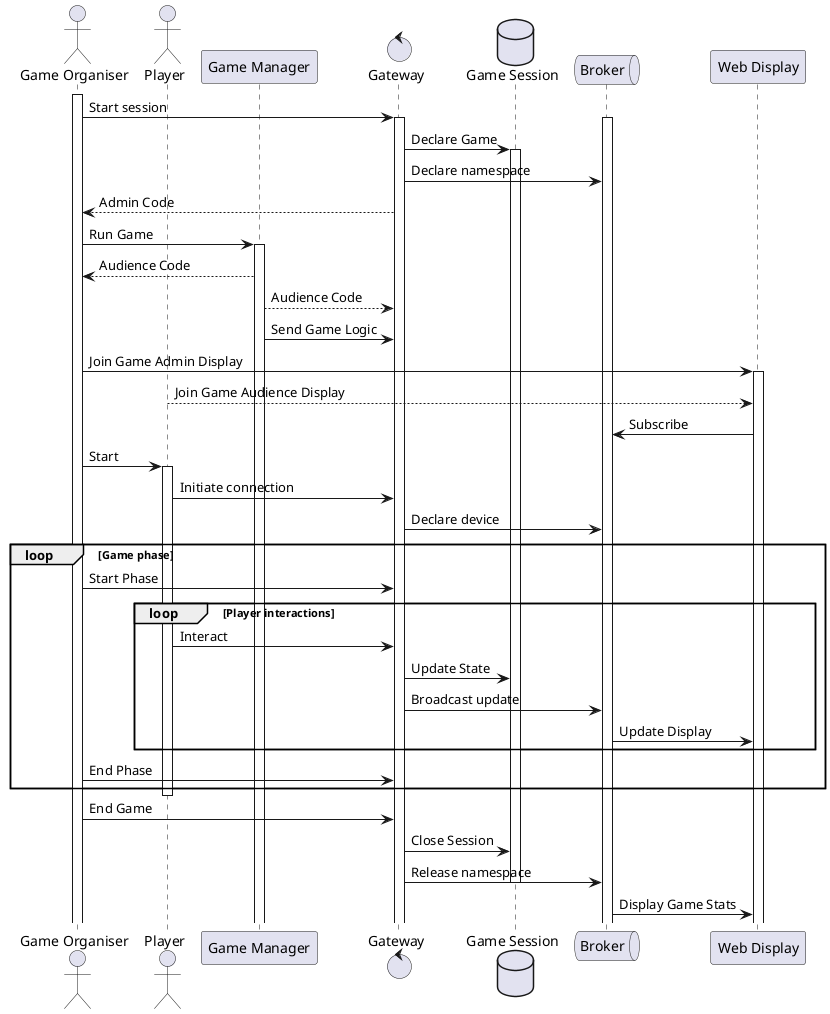 @startuml


actor "Game Organiser" as Organiser
actor Player

participant "Game Manager" as Manager
control Gateway
database "Game Session" as Game
queue Broker
participant "Web Display" as Web

activate Organiser


Organiser -> Gateway : Start session
activate Gateway

activate Broker

Gateway -> Game : Declare Game
activate Game
Gateway -> Broker : Declare namespace

Gateway --> Organiser : Admin Code

Organiser -> Manager : Run Game
activate Manager
Manager --> Organiser : Audience Code
Manager --> Gateway : Audience Code

Manager -> Gateway : Send Game Logic

Organiser -> Web : Join Game Admin Display
activate Web
Player --> Web : Join Game Audience Display

Web -> Broker : Subscribe
Organiser -> Player : Start
activate Player
Player -> Gateway : Initiate connection
Gateway -> Broker : Declare device

loop Game phase
    Organiser -> Gateway : Start Phase
    loop Player interactions
        Player -> Gateway : Interact
        Gateway -> Game : Update State
        Gateway -> Broker : Broadcast update
        Broker -> Web : Update Display
    end
    Organiser -> Gateway : End Phase
end
deactivate Player
Organiser -> Gateway : End Game
Gateway -> Game : Close Session
Gateway -> Broker : Release namespace
deactivate Game
Broker -> Web : Display Game Stats
@enduml